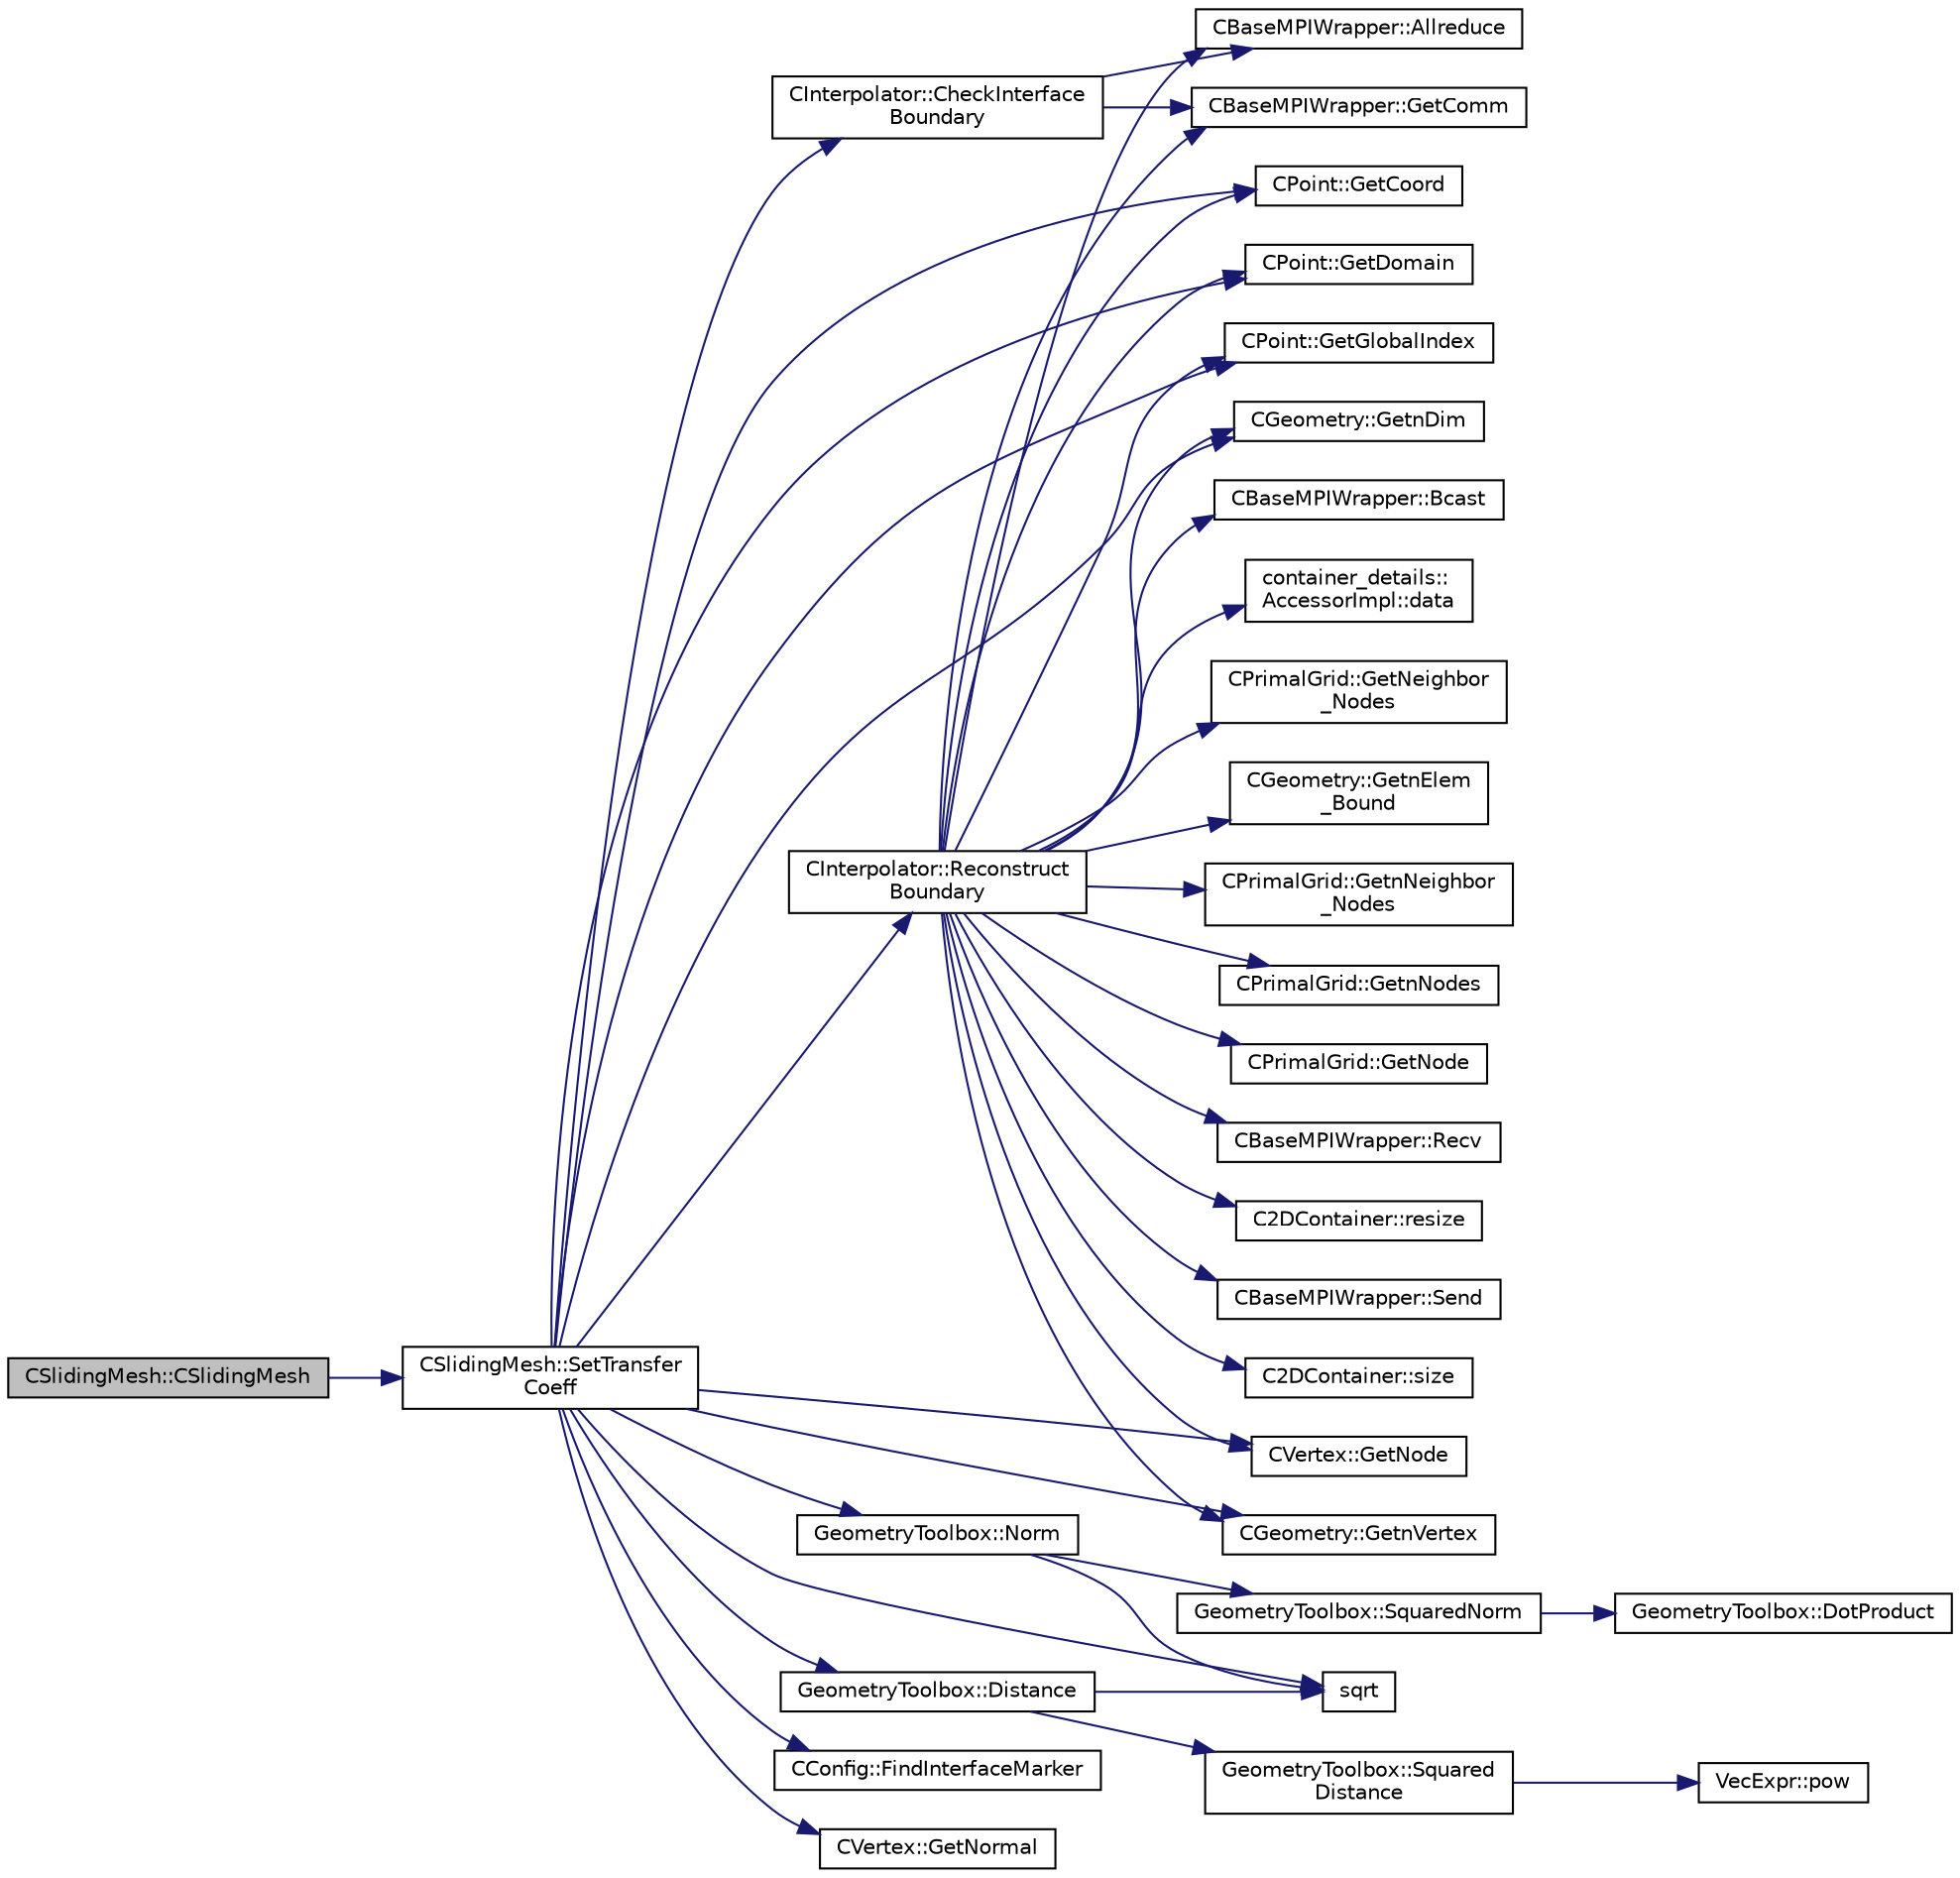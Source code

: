 digraph "CSlidingMesh::CSlidingMesh"
{
 // LATEX_PDF_SIZE
  edge [fontname="Helvetica",fontsize="10",labelfontname="Helvetica",labelfontsize="10"];
  node [fontname="Helvetica",fontsize="10",shape=record];
  rankdir="LR";
  Node1 [label="CSlidingMesh::CSlidingMesh",height=0.2,width=0.4,color="black", fillcolor="grey75", style="filled", fontcolor="black",tooltip="Constructor of the class."];
  Node1 -> Node2 [color="midnightblue",fontsize="10",style="solid",fontname="Helvetica"];
  Node2 [label="CSlidingMesh::SetTransfer\lCoeff",height=0.2,width=0.4,color="black", fillcolor="white", style="filled",URL="$classCSlidingMesh.html#aec570f613665a8457a9f092e62ac62de",tooltip="Set up transfer matrix defining relation between two meshes."];
  Node2 -> Node3 [color="midnightblue",fontsize="10",style="solid",fontname="Helvetica"];
  Node3 [label="CInterpolator::CheckInterface\lBoundary",height=0.2,width=0.4,color="black", fillcolor="white", style="filled",URL="$classCInterpolator.html#a9c2a32da64f71f2a572432aea04a74bf",tooltip="Check whether an interface should be processed or not, i.e. if it is part of the zones."];
  Node3 -> Node4 [color="midnightblue",fontsize="10",style="solid",fontname="Helvetica"];
  Node4 [label="CBaseMPIWrapper::Allreduce",height=0.2,width=0.4,color="black", fillcolor="white", style="filled",URL="$classCBaseMPIWrapper.html#a381d4b3738c09d92ee1ae9f89715b541",tooltip=" "];
  Node3 -> Node5 [color="midnightblue",fontsize="10",style="solid",fontname="Helvetica"];
  Node5 [label="CBaseMPIWrapper::GetComm",height=0.2,width=0.4,color="black", fillcolor="white", style="filled",URL="$classCBaseMPIWrapper.html#a8154391fc3522954802889d81d4ef5da",tooltip=" "];
  Node2 -> Node6 [color="midnightblue",fontsize="10",style="solid",fontname="Helvetica"];
  Node6 [label="GeometryToolbox::Distance",height=0.2,width=0.4,color="black", fillcolor="white", style="filled",URL="$group__GeometryToolbox.html#ga600fb4ee993ae4c3b985082d51994881",tooltip=" "];
  Node6 -> Node7 [color="midnightblue",fontsize="10",style="solid",fontname="Helvetica"];
  Node7 [label="sqrt",height=0.2,width=0.4,color="black", fillcolor="white", style="filled",URL="$group__SIMD.html#ga54a1925ab40fb4249ea255072520de35",tooltip=" "];
  Node6 -> Node8 [color="midnightblue",fontsize="10",style="solid",fontname="Helvetica"];
  Node8 [label="GeometryToolbox::Squared\lDistance",height=0.2,width=0.4,color="black", fillcolor="white", style="filled",URL="$group__GeometryToolbox.html#ga3db86410486389a5cda59b3d0ab17f66",tooltip=" "];
  Node8 -> Node9 [color="midnightblue",fontsize="10",style="solid",fontname="Helvetica"];
  Node9 [label="VecExpr::pow",height=0.2,width=0.4,color="black", fillcolor="white", style="filled",URL="$group__VecExpr.html#ga7fb255e1f2a1773d3cc6ff7bee1aadd2",tooltip=" "];
  Node2 -> Node10 [color="midnightblue",fontsize="10",style="solid",fontname="Helvetica"];
  Node10 [label="CConfig::FindInterfaceMarker",height=0.2,width=0.4,color="black", fillcolor="white", style="filled",URL="$classCConfig.html#a662505c242a7c84016e6f58467501908",tooltip="Find the marker index (if any) that is part of a given interface pair."];
  Node2 -> Node11 [color="midnightblue",fontsize="10",style="solid",fontname="Helvetica"];
  Node11 [label="CPoint::GetCoord",height=0.2,width=0.4,color="black", fillcolor="white", style="filled",URL="$classCPoint.html#ab16c29dd03911529cd73bf467c313179",tooltip="Get the coordinates dor the control volume."];
  Node2 -> Node12 [color="midnightblue",fontsize="10",style="solid",fontname="Helvetica"];
  Node12 [label="CPoint::GetDomain",height=0.2,width=0.4,color="black", fillcolor="white", style="filled",URL="$classCPoint.html#aa58a27b602e47ddcad22ae74a5c6bc81",tooltip="For parallel computation, its indicates if a point must be computed or not."];
  Node2 -> Node13 [color="midnightblue",fontsize="10",style="solid",fontname="Helvetica"];
  Node13 [label="CPoint::GetGlobalIndex",height=0.2,width=0.4,color="black", fillcolor="white", style="filled",URL="$classCPoint.html#a8a53865a92d645b1b74c4d817b4aae10",tooltip="Get the global index in a parallel computation."];
  Node2 -> Node14 [color="midnightblue",fontsize="10",style="solid",fontname="Helvetica"];
  Node14 [label="CGeometry::GetnDim",height=0.2,width=0.4,color="black", fillcolor="white", style="filled",URL="$classCGeometry.html#ace7f7fe876f629f5bd5f92d4805a1a4b",tooltip="Get number of coordinates."];
  Node2 -> Node15 [color="midnightblue",fontsize="10",style="solid",fontname="Helvetica"];
  Node15 [label="CVertex::GetNode",height=0.2,width=0.4,color="black", fillcolor="white", style="filled",URL="$classCVertex.html#ad568da06e7191358d3a09a1bee71cdb5",tooltip="Get the node of the vertex."];
  Node2 -> Node16 [color="midnightblue",fontsize="10",style="solid",fontname="Helvetica"];
  Node16 [label="CVertex::GetNormal",height=0.2,width=0.4,color="black", fillcolor="white", style="filled",URL="$classCVertex.html#a57cacfe764770e6c0e54c278cb584f7c",tooltip="Copy the the normal vector of a face."];
  Node2 -> Node17 [color="midnightblue",fontsize="10",style="solid",fontname="Helvetica"];
  Node17 [label="CGeometry::GetnVertex",height=0.2,width=0.4,color="black", fillcolor="white", style="filled",URL="$classCGeometry.html#a00b7f7e71ff42bd38f39147366dd093a",tooltip="Get number of vertices."];
  Node2 -> Node18 [color="midnightblue",fontsize="10",style="solid",fontname="Helvetica"];
  Node18 [label="GeometryToolbox::Norm",height=0.2,width=0.4,color="black", fillcolor="white", style="filled",URL="$group__GeometryToolbox.html#gad8b24e50333c9a8378f7abf18222f36a",tooltip=" "];
  Node18 -> Node7 [color="midnightblue",fontsize="10",style="solid",fontname="Helvetica"];
  Node18 -> Node19 [color="midnightblue",fontsize="10",style="solid",fontname="Helvetica"];
  Node19 [label="GeometryToolbox::SquaredNorm",height=0.2,width=0.4,color="black", fillcolor="white", style="filled",URL="$group__GeometryToolbox.html#ga98c9b9314cc6352c9bba49b8cfb4b056",tooltip=" "];
  Node19 -> Node20 [color="midnightblue",fontsize="10",style="solid",fontname="Helvetica"];
  Node20 [label="GeometryToolbox::DotProduct",height=0.2,width=0.4,color="black", fillcolor="white", style="filled",URL="$group__GeometryToolbox.html#ga7ec3e1e20fab73dbf0159fe38492cc89",tooltip=" "];
  Node2 -> Node21 [color="midnightblue",fontsize="10",style="solid",fontname="Helvetica"];
  Node21 [label="CInterpolator::Reconstruct\lBoundary",height=0.2,width=0.4,color="black", fillcolor="white", style="filled",URL="$classCInterpolator.html#a0e540fa087c1e38014304821955de9e3",tooltip="Reconstruct the boundary connectivity from parallel partitioning and broadcasts it to all threads."];
  Node21 -> Node4 [color="midnightblue",fontsize="10",style="solid",fontname="Helvetica"];
  Node21 -> Node22 [color="midnightblue",fontsize="10",style="solid",fontname="Helvetica"];
  Node22 [label="CBaseMPIWrapper::Bcast",height=0.2,width=0.4,color="black", fillcolor="white", style="filled",URL="$classCBaseMPIWrapper.html#a0db599277ab9197511cfd263b4da10f8",tooltip=" "];
  Node21 -> Node23 [color="midnightblue",fontsize="10",style="solid",fontname="Helvetica"];
  Node23 [label="container_details::\lAccessorImpl::data",height=0.2,width=0.4,color="black", fillcolor="white", style="filled",URL="$classcontainer__details_1_1AccessorImpl.html#a5b5318f7212e57c13e464c398f74b3d5",tooltip=" "];
  Node21 -> Node5 [color="midnightblue",fontsize="10",style="solid",fontname="Helvetica"];
  Node21 -> Node11 [color="midnightblue",fontsize="10",style="solid",fontname="Helvetica"];
  Node21 -> Node12 [color="midnightblue",fontsize="10",style="solid",fontname="Helvetica"];
  Node21 -> Node13 [color="midnightblue",fontsize="10",style="solid",fontname="Helvetica"];
  Node21 -> Node14 [color="midnightblue",fontsize="10",style="solid",fontname="Helvetica"];
  Node21 -> Node24 [color="midnightblue",fontsize="10",style="solid",fontname="Helvetica"];
  Node24 [label="CPrimalGrid::GetNeighbor\l_Nodes",height=0.2,width=0.4,color="black", fillcolor="white", style="filled",URL="$classCPrimalGrid.html#a8169bea1f0cdad0fd8653e7991643271",tooltip="Get neighbor nodes of a node."];
  Node21 -> Node25 [color="midnightblue",fontsize="10",style="solid",fontname="Helvetica"];
  Node25 [label="CGeometry::GetnElem\l_Bound",height=0.2,width=0.4,color="black", fillcolor="white", style="filled",URL="$classCGeometry.html#a99963e6bd2e4a26d4562f7ea5e8b8873",tooltip="Get the number of boundary elements."];
  Node21 -> Node26 [color="midnightblue",fontsize="10",style="solid",fontname="Helvetica"];
  Node26 [label="CPrimalGrid::GetnNeighbor\l_Nodes",height=0.2,width=0.4,color="black", fillcolor="white", style="filled",URL="$classCPrimalGrid.html#a33708dce00e9b574e06bea3b93fb2343",tooltip="Get number of neighbor nodes of a node."];
  Node21 -> Node27 [color="midnightblue",fontsize="10",style="solid",fontname="Helvetica"];
  Node27 [label="CPrimalGrid::GetnNodes",height=0.2,width=0.4,color="black", fillcolor="white", style="filled",URL="$classCPrimalGrid.html#ad07e4929bb7093fd08f1314a57739cce",tooltip="Get number of nodes of the element."];
  Node21 -> Node15 [color="midnightblue",fontsize="10",style="solid",fontname="Helvetica"];
  Node21 -> Node28 [color="midnightblue",fontsize="10",style="solid",fontname="Helvetica"];
  Node28 [label="CPrimalGrid::GetNode",height=0.2,width=0.4,color="black", fillcolor="white", style="filled",URL="$classCPrimalGrid.html#a6353b89f5a8a3948cd475da6152bf077",tooltip="Get the nodes shared by the primal grid element."];
  Node21 -> Node17 [color="midnightblue",fontsize="10",style="solid",fontname="Helvetica"];
  Node21 -> Node29 [color="midnightblue",fontsize="10",style="solid",fontname="Helvetica"];
  Node29 [label="CBaseMPIWrapper::Recv",height=0.2,width=0.4,color="black", fillcolor="white", style="filled",URL="$classCBaseMPIWrapper.html#a89e5c8b06b4c1c64ade3f78c6f0ed0e2",tooltip=" "];
  Node21 -> Node30 [color="midnightblue",fontsize="10",style="solid",fontname="Helvetica"];
  Node30 [label="C2DContainer::resize",height=0.2,width=0.4,color="black", fillcolor="white", style="filled",URL="$classC2DContainer.html#adefb48b593f76aa322e228fea8f76127",tooltip="Request a change of size."];
  Node21 -> Node31 [color="midnightblue",fontsize="10",style="solid",fontname="Helvetica"];
  Node31 [label="CBaseMPIWrapper::Send",height=0.2,width=0.4,color="black", fillcolor="white", style="filled",URL="$classCBaseMPIWrapper.html#aa66e51cd0ec02d67dd3336e773023b44",tooltip=" "];
  Node21 -> Node32 [color="midnightblue",fontsize="10",style="solid",fontname="Helvetica"];
  Node32 [label="C2DContainer::size",height=0.2,width=0.4,color="black", fillcolor="white", style="filled",URL="$classC2DContainer.html#a8278113dbcf54123f9852e7e44583759",tooltip=" "];
  Node2 -> Node7 [color="midnightblue",fontsize="10",style="solid",fontname="Helvetica"];
}

